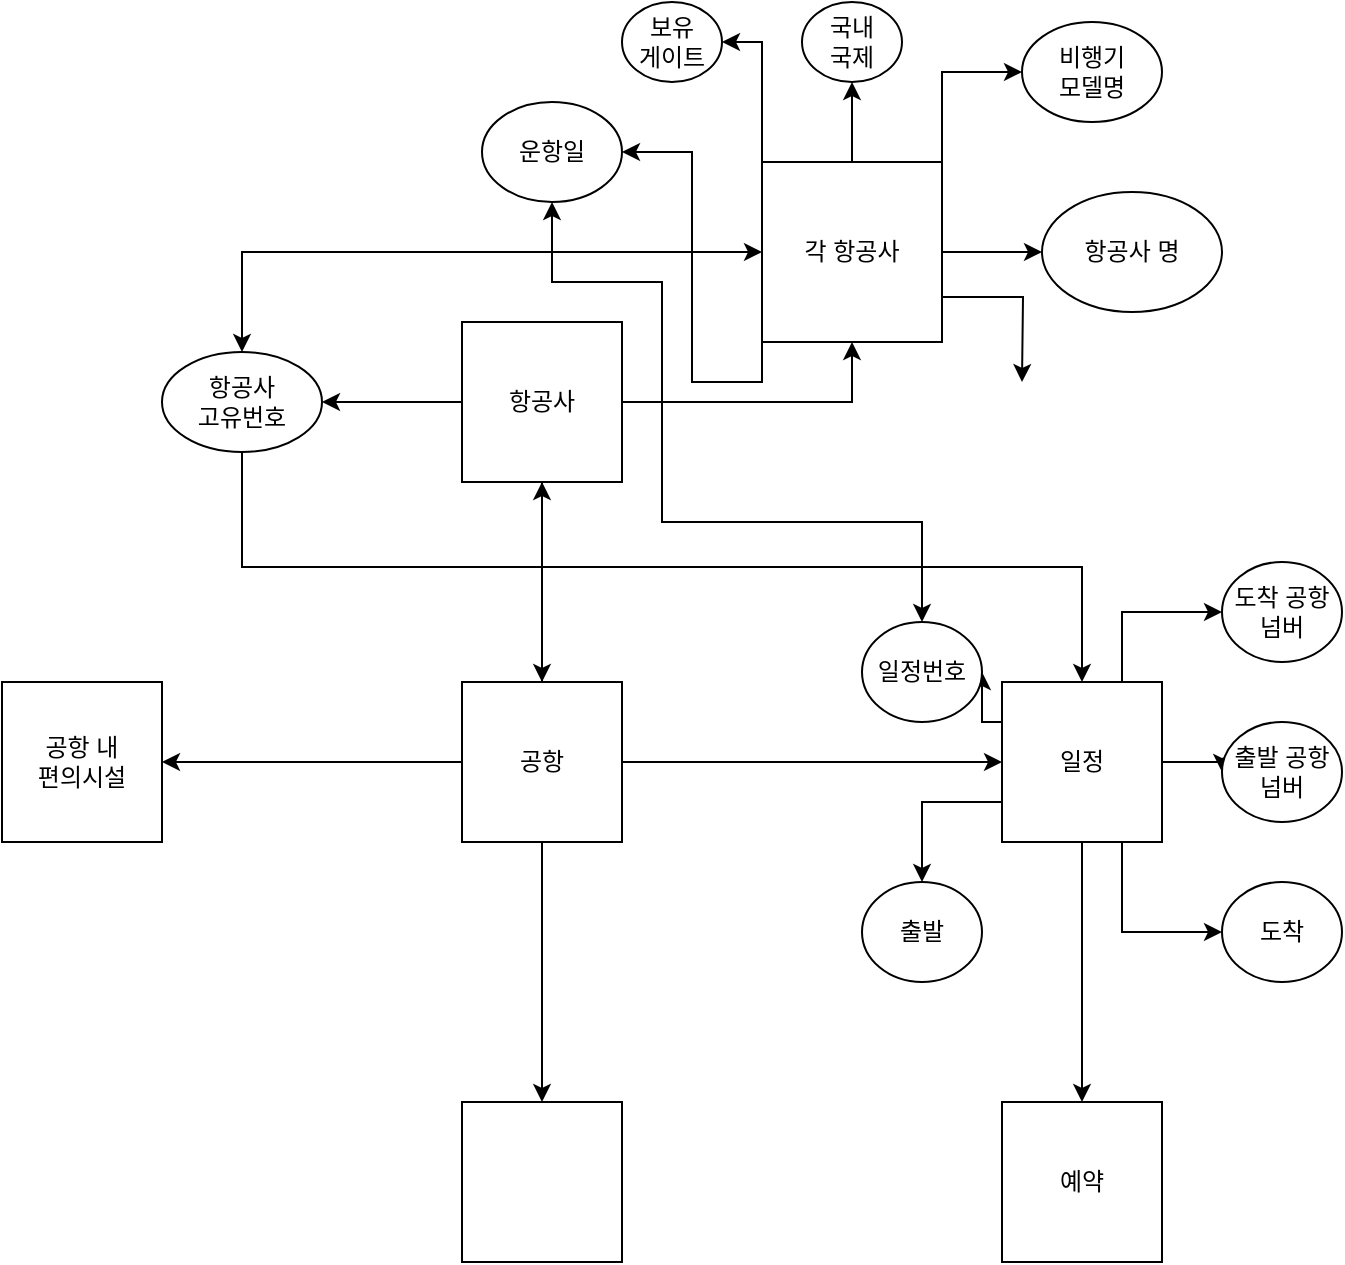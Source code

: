 <mxfile version="24.4.8" type="github">
  <diagram name="페이지-1" id="geKBbEWEFcXSWuYg8slL">
    <mxGraphModel dx="746" dy="822" grid="1" gridSize="10" guides="1" tooltips="1" connect="1" arrows="1" fold="1" page="1" pageScale="1" pageWidth="827" pageHeight="1169" math="0" shadow="0">
      <root>
        <mxCell id="0" />
        <mxCell id="1" parent="0" />
        <mxCell id="ENQD_48EzkkRwFqRb7_J-13" style="edgeStyle=orthogonalEdgeStyle;rounded=0;orthogonalLoop=1;jettySize=auto;html=1;exitX=0.5;exitY=1;exitDx=0;exitDy=0;" edge="1" parent="1" source="ENQD_48EzkkRwFqRb7_J-1">
          <mxGeometry relative="1" as="geometry">
            <mxPoint x="400" y="360" as="targetPoint" />
          </mxGeometry>
        </mxCell>
        <mxCell id="ENQD_48EzkkRwFqRb7_J-16" style="edgeStyle=orthogonalEdgeStyle;rounded=0;orthogonalLoop=1;jettySize=auto;html=1;exitX=1;exitY=0.5;exitDx=0;exitDy=0;entryX=0.5;entryY=1;entryDx=0;entryDy=0;" edge="1" parent="1" source="ENQD_48EzkkRwFqRb7_J-1" target="ENQD_48EzkkRwFqRb7_J-7">
          <mxGeometry relative="1" as="geometry" />
        </mxCell>
        <mxCell id="ENQD_48EzkkRwFqRb7_J-1" value="항공사" style="whiteSpace=wrap;html=1;aspect=fixed;" vertex="1" parent="1">
          <mxGeometry x="360" y="180" width="80" height="80" as="geometry" />
        </mxCell>
        <mxCell id="ENQD_48EzkkRwFqRb7_J-2" value="공항 내&lt;div&gt;편의시설&lt;/div&gt;" style="whiteSpace=wrap;html=1;aspect=fixed;" vertex="1" parent="1">
          <mxGeometry x="130" y="360" width="80" height="80" as="geometry" />
        </mxCell>
        <mxCell id="ENQD_48EzkkRwFqRb7_J-35" style="edgeStyle=orthogonalEdgeStyle;rounded=0;orthogonalLoop=1;jettySize=auto;html=1;exitX=0.5;exitY=1;exitDx=0;exitDy=0;entryX=0.5;entryY=0;entryDx=0;entryDy=0;" edge="1" parent="1" source="ENQD_48EzkkRwFqRb7_J-3" target="ENQD_48EzkkRwFqRb7_J-6">
          <mxGeometry relative="1" as="geometry" />
        </mxCell>
        <mxCell id="ENQD_48EzkkRwFqRb7_J-44" style="edgeStyle=orthogonalEdgeStyle;rounded=0;orthogonalLoop=1;jettySize=auto;html=1;exitX=0;exitY=0.25;exitDx=0;exitDy=0;entryX=1;entryY=0.5;entryDx=0;entryDy=0;" edge="1" parent="1" source="ENQD_48EzkkRwFqRb7_J-3" target="ENQD_48EzkkRwFqRb7_J-23">
          <mxGeometry relative="1" as="geometry" />
        </mxCell>
        <mxCell id="ENQD_48EzkkRwFqRb7_J-45" style="edgeStyle=orthogonalEdgeStyle;rounded=0;orthogonalLoop=1;jettySize=auto;html=1;exitX=0;exitY=0.75;exitDx=0;exitDy=0;" edge="1" parent="1" source="ENQD_48EzkkRwFqRb7_J-3" target="ENQD_48EzkkRwFqRb7_J-40">
          <mxGeometry relative="1" as="geometry" />
        </mxCell>
        <mxCell id="ENQD_48EzkkRwFqRb7_J-46" style="edgeStyle=orthogonalEdgeStyle;rounded=0;orthogonalLoop=1;jettySize=auto;html=1;exitX=1;exitY=0.5;exitDx=0;exitDy=0;entryX=0;entryY=0.5;entryDx=0;entryDy=0;" edge="1" parent="1" source="ENQD_48EzkkRwFqRb7_J-3" target="ENQD_48EzkkRwFqRb7_J-43">
          <mxGeometry relative="1" as="geometry" />
        </mxCell>
        <mxCell id="ENQD_48EzkkRwFqRb7_J-47" style="edgeStyle=orthogonalEdgeStyle;rounded=0;orthogonalLoop=1;jettySize=auto;html=1;exitX=0.75;exitY=0;exitDx=0;exitDy=0;entryX=0;entryY=0.5;entryDx=0;entryDy=0;" edge="1" parent="1" source="ENQD_48EzkkRwFqRb7_J-3" target="ENQD_48EzkkRwFqRb7_J-42">
          <mxGeometry relative="1" as="geometry" />
        </mxCell>
        <mxCell id="ENQD_48EzkkRwFqRb7_J-48" style="edgeStyle=orthogonalEdgeStyle;rounded=0;orthogonalLoop=1;jettySize=auto;html=1;exitX=0.75;exitY=1;exitDx=0;exitDy=0;entryX=0;entryY=0.5;entryDx=0;entryDy=0;" edge="1" parent="1" source="ENQD_48EzkkRwFqRb7_J-3" target="ENQD_48EzkkRwFqRb7_J-41">
          <mxGeometry relative="1" as="geometry" />
        </mxCell>
        <mxCell id="ENQD_48EzkkRwFqRb7_J-3" value="일정" style="whiteSpace=wrap;html=1;aspect=fixed;" vertex="1" parent="1">
          <mxGeometry x="630" y="360" width="80" height="80" as="geometry" />
        </mxCell>
        <mxCell id="ENQD_48EzkkRwFqRb7_J-12" style="edgeStyle=orthogonalEdgeStyle;rounded=0;orthogonalLoop=1;jettySize=auto;html=1;exitX=0.5;exitY=0;exitDx=0;exitDy=0;entryX=0.5;entryY=1;entryDx=0;entryDy=0;" edge="1" parent="1" source="ENQD_48EzkkRwFqRb7_J-4" target="ENQD_48EzkkRwFqRb7_J-1">
          <mxGeometry relative="1" as="geometry" />
        </mxCell>
        <mxCell id="ENQD_48EzkkRwFqRb7_J-36" style="edgeStyle=orthogonalEdgeStyle;rounded=0;orthogonalLoop=1;jettySize=auto;html=1;exitX=0;exitY=0.5;exitDx=0;exitDy=0;entryX=1;entryY=0.5;entryDx=0;entryDy=0;" edge="1" parent="1" source="ENQD_48EzkkRwFqRb7_J-4" target="ENQD_48EzkkRwFqRb7_J-2">
          <mxGeometry relative="1" as="geometry" />
        </mxCell>
        <mxCell id="ENQD_48EzkkRwFqRb7_J-37" style="edgeStyle=orthogonalEdgeStyle;rounded=0;orthogonalLoop=1;jettySize=auto;html=1;exitX=0.5;exitY=1;exitDx=0;exitDy=0;entryX=0.5;entryY=0;entryDx=0;entryDy=0;" edge="1" parent="1" source="ENQD_48EzkkRwFqRb7_J-4" target="ENQD_48EzkkRwFqRb7_J-5">
          <mxGeometry relative="1" as="geometry" />
        </mxCell>
        <mxCell id="ENQD_48EzkkRwFqRb7_J-4" value="공항" style="whiteSpace=wrap;html=1;aspect=fixed;" vertex="1" parent="1">
          <mxGeometry x="360" y="360" width="80" height="80" as="geometry" />
        </mxCell>
        <mxCell id="ENQD_48EzkkRwFqRb7_J-5" value="" style="whiteSpace=wrap;html=1;aspect=fixed;" vertex="1" parent="1">
          <mxGeometry x="360" y="570" width="80" height="80" as="geometry" />
        </mxCell>
        <mxCell id="ENQD_48EzkkRwFqRb7_J-6" value="예약" style="whiteSpace=wrap;html=1;aspect=fixed;" vertex="1" parent="1">
          <mxGeometry x="630" y="570" width="80" height="80" as="geometry" />
        </mxCell>
        <mxCell id="ENQD_48EzkkRwFqRb7_J-18" style="edgeStyle=orthogonalEdgeStyle;rounded=0;orthogonalLoop=1;jettySize=auto;html=1;exitX=1;exitY=0.5;exitDx=0;exitDy=0;entryX=0;entryY=0.5;entryDx=0;entryDy=0;" edge="1" parent="1" source="ENQD_48EzkkRwFqRb7_J-7" target="ENQD_48EzkkRwFqRb7_J-17">
          <mxGeometry relative="1" as="geometry" />
        </mxCell>
        <mxCell id="ENQD_48EzkkRwFqRb7_J-22" style="edgeStyle=orthogonalEdgeStyle;rounded=0;orthogonalLoop=1;jettySize=auto;html=1;exitX=1;exitY=0.75;exitDx=0;exitDy=0;" edge="1" parent="1" source="ENQD_48EzkkRwFqRb7_J-7">
          <mxGeometry relative="1" as="geometry">
            <mxPoint x="640" y="210" as="targetPoint" />
          </mxGeometry>
        </mxCell>
        <mxCell id="ENQD_48EzkkRwFqRb7_J-27" style="edgeStyle=orthogonalEdgeStyle;rounded=0;orthogonalLoop=1;jettySize=auto;html=1;exitX=1;exitY=0;exitDx=0;exitDy=0;entryX=0;entryY=0.5;entryDx=0;entryDy=0;" edge="1" parent="1" source="ENQD_48EzkkRwFqRb7_J-7" target="ENQD_48EzkkRwFqRb7_J-25">
          <mxGeometry relative="1" as="geometry" />
        </mxCell>
        <mxCell id="ENQD_48EzkkRwFqRb7_J-28" style="edgeStyle=orthogonalEdgeStyle;rounded=0;orthogonalLoop=1;jettySize=auto;html=1;exitX=0;exitY=1;exitDx=0;exitDy=0;entryX=1;entryY=0.5;entryDx=0;entryDy=0;" edge="1" parent="1" source="ENQD_48EzkkRwFqRb7_J-7" target="ENQD_48EzkkRwFqRb7_J-29">
          <mxGeometry relative="1" as="geometry">
            <mxPoint x="450" y="100" as="targetPoint" />
          </mxGeometry>
        </mxCell>
        <mxCell id="ENQD_48EzkkRwFqRb7_J-32" style="edgeStyle=orthogonalEdgeStyle;rounded=0;orthogonalLoop=1;jettySize=auto;html=1;exitX=0.5;exitY=0;exitDx=0;exitDy=0;entryX=0.5;entryY=1;entryDx=0;entryDy=0;" edge="1" parent="1" source="ENQD_48EzkkRwFqRb7_J-7" target="ENQD_48EzkkRwFqRb7_J-31">
          <mxGeometry relative="1" as="geometry" />
        </mxCell>
        <mxCell id="ENQD_48EzkkRwFqRb7_J-33" style="edgeStyle=orthogonalEdgeStyle;rounded=0;orthogonalLoop=1;jettySize=auto;html=1;exitX=0;exitY=0;exitDx=0;exitDy=0;entryX=1;entryY=0.5;entryDx=0;entryDy=0;" edge="1" parent="1" source="ENQD_48EzkkRwFqRb7_J-7" target="ENQD_48EzkkRwFqRb7_J-30">
          <mxGeometry relative="1" as="geometry" />
        </mxCell>
        <mxCell id="ENQD_48EzkkRwFqRb7_J-7" value="각 항공사" style="whiteSpace=wrap;html=1;aspect=fixed;" vertex="1" parent="1">
          <mxGeometry x="510" y="100" width="90" height="90" as="geometry" />
        </mxCell>
        <mxCell id="ENQD_48EzkkRwFqRb7_J-38" style="edgeStyle=orthogonalEdgeStyle;rounded=0;orthogonalLoop=1;jettySize=auto;html=1;exitX=0.5;exitY=1;exitDx=0;exitDy=0;entryX=0.5;entryY=0;entryDx=0;entryDy=0;" edge="1" parent="1" source="ENQD_48EzkkRwFqRb7_J-9" target="ENQD_48EzkkRwFqRb7_J-3">
          <mxGeometry relative="1" as="geometry" />
        </mxCell>
        <mxCell id="ENQD_48EzkkRwFqRb7_J-9" value="항공사 &lt;br&gt;고유번호" style="ellipse;whiteSpace=wrap;html=1;" vertex="1" parent="1">
          <mxGeometry x="210" y="195" width="80" height="50" as="geometry" />
        </mxCell>
        <mxCell id="ENQD_48EzkkRwFqRb7_J-10" value="" style="endArrow=classic;html=1;rounded=0;entryX=1;entryY=0.5;entryDx=0;entryDy=0;exitX=0;exitY=0.5;exitDx=0;exitDy=0;" edge="1" parent="1" source="ENQD_48EzkkRwFqRb7_J-1" target="ENQD_48EzkkRwFqRb7_J-9">
          <mxGeometry width="50" height="50" relative="1" as="geometry">
            <mxPoint x="390" y="430" as="sourcePoint" />
            <mxPoint x="440" y="380" as="targetPoint" />
            <Array as="points">
              <mxPoint x="360" y="220" />
              <mxPoint x="320" y="220" />
            </Array>
          </mxGeometry>
        </mxCell>
        <mxCell id="ENQD_48EzkkRwFqRb7_J-17" value="항공사 명" style="ellipse;whiteSpace=wrap;html=1;" vertex="1" parent="1">
          <mxGeometry x="650" y="115" width="90" height="60" as="geometry" />
        </mxCell>
        <mxCell id="ENQD_48EzkkRwFqRb7_J-21" value="" style="endArrow=classic;startArrow=classic;html=1;rounded=0;exitX=0.5;exitY=0;exitDx=0;exitDy=0;entryX=0;entryY=0.5;entryDx=0;entryDy=0;" edge="1" parent="1" source="ENQD_48EzkkRwFqRb7_J-9" target="ENQD_48EzkkRwFqRb7_J-7">
          <mxGeometry width="50" height="50" relative="1" as="geometry">
            <mxPoint x="390" y="430" as="sourcePoint" />
            <mxPoint x="440" y="380" as="targetPoint" />
            <Array as="points">
              <mxPoint x="250" y="145" />
            </Array>
          </mxGeometry>
        </mxCell>
        <mxCell id="ENQD_48EzkkRwFqRb7_J-23" value="일정번호" style="ellipse;whiteSpace=wrap;html=1;" vertex="1" parent="1">
          <mxGeometry x="560" y="330" width="60" height="50" as="geometry" />
        </mxCell>
        <mxCell id="ENQD_48EzkkRwFqRb7_J-25" value="비행기&lt;div&gt;&lt;span style=&quot;background-color: initial;&quot;&gt;모델명&lt;/span&gt;&lt;/div&gt;" style="ellipse;whiteSpace=wrap;html=1;" vertex="1" parent="1">
          <mxGeometry x="640" y="30" width="70" height="50" as="geometry" />
        </mxCell>
        <mxCell id="ENQD_48EzkkRwFqRb7_J-29" value="운항일" style="ellipse;whiteSpace=wrap;html=1;" vertex="1" parent="1">
          <mxGeometry x="370" y="70" width="70" height="50" as="geometry" />
        </mxCell>
        <mxCell id="ENQD_48EzkkRwFqRb7_J-30" value="보유&lt;div&gt;게이트&lt;/div&gt;" style="ellipse;whiteSpace=wrap;html=1;" vertex="1" parent="1">
          <mxGeometry x="440" y="20" width="50" height="40" as="geometry" />
        </mxCell>
        <mxCell id="ENQD_48EzkkRwFqRb7_J-31" value="국내&lt;div&gt;국제&lt;/div&gt;" style="ellipse;whiteSpace=wrap;html=1;" vertex="1" parent="1">
          <mxGeometry x="530" y="20" width="50" height="40" as="geometry" />
        </mxCell>
        <mxCell id="ENQD_48EzkkRwFqRb7_J-34" style="edgeStyle=orthogonalEdgeStyle;rounded=0;orthogonalLoop=1;jettySize=auto;html=1;exitX=1;exitY=0.5;exitDx=0;exitDy=0;entryX=0;entryY=0.5;entryDx=0;entryDy=0;" edge="1" parent="1" source="ENQD_48EzkkRwFqRb7_J-4" target="ENQD_48EzkkRwFqRb7_J-3">
          <mxGeometry relative="1" as="geometry" />
        </mxCell>
        <mxCell id="ENQD_48EzkkRwFqRb7_J-40" value="출발" style="ellipse;whiteSpace=wrap;html=1;" vertex="1" parent="1">
          <mxGeometry x="560" y="460" width="60" height="50" as="geometry" />
        </mxCell>
        <mxCell id="ENQD_48EzkkRwFqRb7_J-41" value="도착" style="ellipse;whiteSpace=wrap;html=1;" vertex="1" parent="1">
          <mxGeometry x="740" y="460" width="60" height="50" as="geometry" />
        </mxCell>
        <mxCell id="ENQD_48EzkkRwFqRb7_J-42" value="도착 공항&lt;div&gt;넘버&lt;/div&gt;" style="ellipse;whiteSpace=wrap;html=1;" vertex="1" parent="1">
          <mxGeometry x="740" y="300" width="60" height="50" as="geometry" />
        </mxCell>
        <mxCell id="ENQD_48EzkkRwFqRb7_J-43" value="출발 공항&lt;div&gt;넘버&lt;/div&gt;" style="ellipse;whiteSpace=wrap;html=1;" vertex="1" parent="1">
          <mxGeometry x="740" y="380" width="60" height="50" as="geometry" />
        </mxCell>
        <mxCell id="ENQD_48EzkkRwFqRb7_J-52" value="" style="endArrow=classic;startArrow=classic;html=1;rounded=0;entryX=0.5;entryY=1;entryDx=0;entryDy=0;exitX=0.5;exitY=0;exitDx=0;exitDy=0;" edge="1" parent="1" source="ENQD_48EzkkRwFqRb7_J-23" target="ENQD_48EzkkRwFqRb7_J-29">
          <mxGeometry width="50" height="50" relative="1" as="geometry">
            <mxPoint x="560" y="440" as="sourcePoint" />
            <mxPoint x="610" y="390" as="targetPoint" />
            <Array as="points">
              <mxPoint x="590" y="280" />
              <mxPoint x="460" y="280" />
              <mxPoint x="460" y="160" />
              <mxPoint x="405" y="160" />
            </Array>
          </mxGeometry>
        </mxCell>
      </root>
    </mxGraphModel>
  </diagram>
</mxfile>
